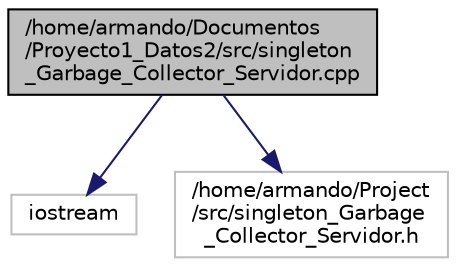 digraph "/home/armando/Documentos/Proyecto1_Datos2/src/singleton_Garbage_Collector_Servidor.cpp"
{
  edge [fontname="Helvetica",fontsize="10",labelfontname="Helvetica",labelfontsize="10"];
  node [fontname="Helvetica",fontsize="10",shape=record];
  Node0 [label="/home/armando/Documentos\l/Proyecto1_Datos2/src/singleton\l_Garbage_Collector_Servidor.cpp",height=0.2,width=0.4,color="black", fillcolor="grey75", style="filled", fontcolor="black"];
  Node0 -> Node1 [color="midnightblue",fontsize="10",style="solid",fontname="Helvetica"];
  Node1 [label="iostream",height=0.2,width=0.4,color="grey75", fillcolor="white", style="filled"];
  Node0 -> Node2 [color="midnightblue",fontsize="10",style="solid",fontname="Helvetica"];
  Node2 [label="/home/armando/Project\l/src/singleton_Garbage\l_Collector_Servidor.h",height=0.2,width=0.4,color="grey75", fillcolor="white", style="filled"];
}
